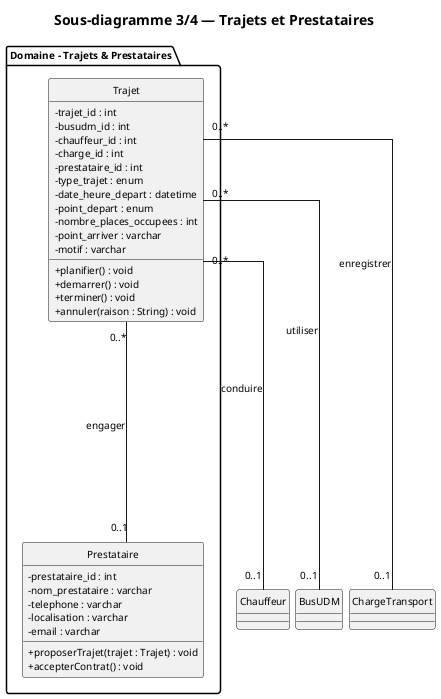 @startuml Conception_Model_Trajets
hide circle
skinparam classAttributeIconSize 0
skinparam defaultFontName Arial
skinparam defaultMonospaceFontName Arial
skinparam defaultFontSize 10
skinparam linetype ortho
skinparam shadowing false
skinparam wrapWidth 1200
skinparam nodesep 6
skinparam ranksep 220
top to bottom direction

title Sous-diagramme 3/4 — Trajets et Prestataires

package "Domaine - Trajets & Prestataires" {
class Trajet {
  - trajet_id : int
  - busudm_id : int
  - chauffeur_id : int
  - charge_id : int
  - prestataire_id : int
  - type_trajet : enum
  - date_heure_depart : datetime
  - point_depart : enum
  - nombre_places_occupees : int
  - point_arriver : varchar
  - motif : varchar
  + planifier() : void
  + demarrer() : void
  + terminer() : void
  + annuler(raison : String) : void
}

class Prestataire {
  - prestataire_id : int
  - nom_prestataire : varchar
  - telephone : varchar
  - localisation : varchar
  - email : varchar
  + proposerTrajet(trajet : Trajet) : void
  + accepterContrat() : void
}
}

' Associations de ce sous-domaine
Trajet "0..*" -- "0..1" Prestataire : engager
Trajet "0..*" -- "0..1" Chauffeur : conduire
Trajet "0..*" -- "0..1" BusUDM : utiliser
Trajet "0..*" -- "0..1" ChargeTransport : enregistrer

@enduml
